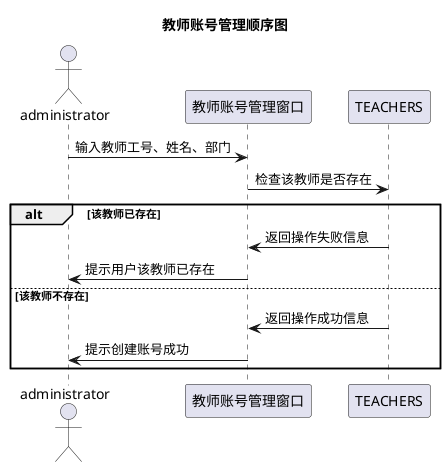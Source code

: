 @startuml
title 教师账号管理顺序图
actor administrator
administrator -> 教师账号管理窗口: 输入教师工号、姓名、部门
教师账号管理窗口 -> TEACHERS: 检查该教师是否存在
alt 该教师已存在
    TEACHERS->教师账号管理窗口: 返回操作失败信息
    教师账号管理窗口-> administrator: 提示用户该教师已存在
else 该教师不存在
    TEACHERS->教师账号管理窗口: 返回操作成功信息
    教师账号管理窗口-> administrator: 提示创建账号成功
end
@enduml